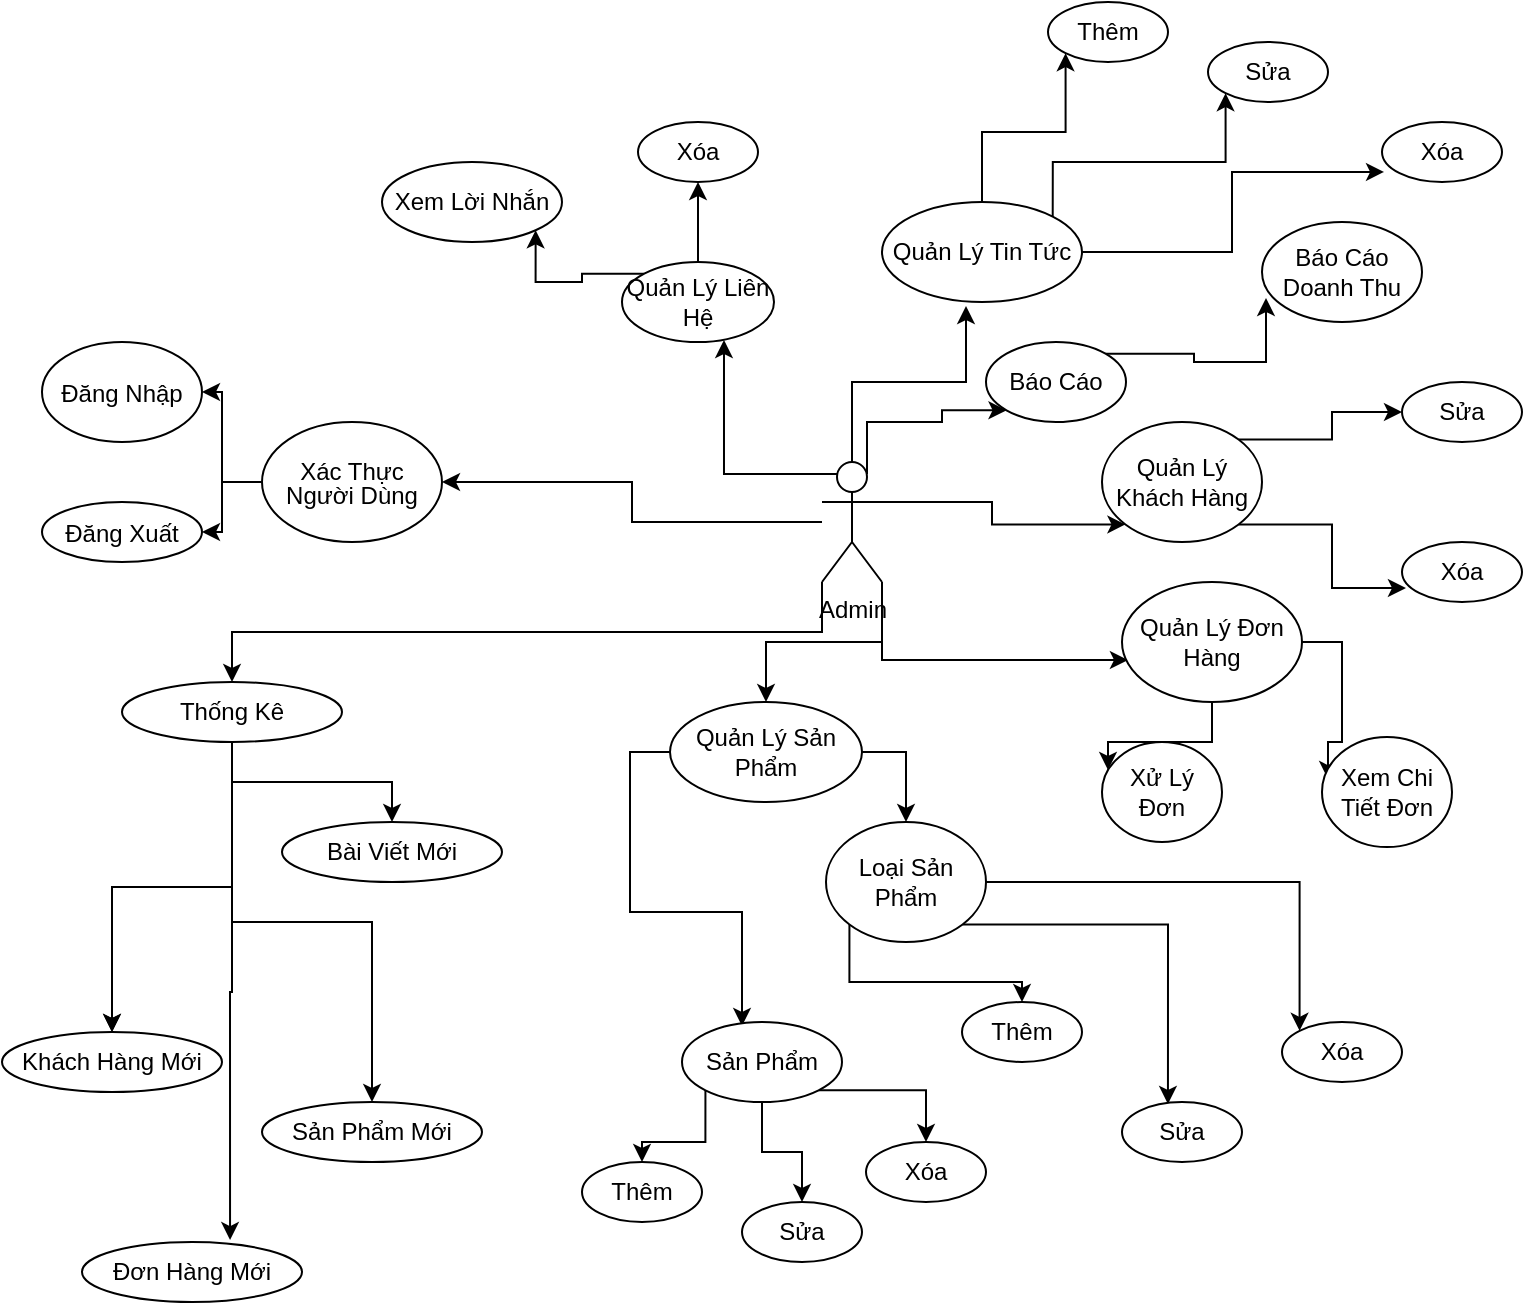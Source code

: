 <mxfile version="13.6.5" pages="2">
    <diagram id="oyU7DYYS5YgK3me0jhV5" name="Admin">
        <mxGraphModel dx="1248" dy="571" grid="1" gridSize="10" guides="1" tooltips="1" connect="1" arrows="1" fold="1" page="1" pageScale="1" pageWidth="827" pageHeight="1169" math="0" shadow="0">
            <root>
                <mxCell id="0"/>
                <mxCell id="1" parent="0"/>
                <mxCell id="6" value="" style="edgeStyle=orthogonalEdgeStyle;rounded=0;orthogonalLoop=1;jettySize=auto;html=1;verticalAlign=middle;" parent="1" source="2" target="5" edge="1">
                    <mxGeometry relative="1" as="geometry"/>
                </mxCell>
                <mxCell id="12" style="edgeStyle=orthogonalEdgeStyle;rounded=0;orthogonalLoop=1;jettySize=auto;html=1;exitX=0;exitY=1;exitDx=0;exitDy=0;exitPerimeter=0;" parent="1" source="2" target="13" edge="1">
                    <mxGeometry relative="1" as="geometry">
                        <mxPoint x="230" y="720" as="targetPoint"/>
                    </mxGeometry>
                </mxCell>
                <mxCell id="23" style="edgeStyle=orthogonalEdgeStyle;rounded=0;orthogonalLoop=1;jettySize=auto;html=1;exitX=1;exitY=1;exitDx=0;exitDy=0;exitPerimeter=0;entryX=0.5;entryY=0;entryDx=0;entryDy=0;" parent="1" source="2" target="24" edge="1">
                    <mxGeometry relative="1" as="geometry">
                        <mxPoint x="480" y="720" as="targetPoint"/>
                    </mxGeometry>
                </mxCell>
                <mxCell id="42" style="edgeStyle=orthogonalEdgeStyle;rounded=0;orthogonalLoop=1;jettySize=auto;html=1;exitX=1;exitY=1;exitDx=0;exitDy=0;exitPerimeter=0;entryX=0.033;entryY=0.65;entryDx=0;entryDy=0;entryPerimeter=0;" parent="1" source="2" target="41" edge="1">
                    <mxGeometry relative="1" as="geometry"/>
                </mxCell>
                <mxCell id="50" style="edgeStyle=orthogonalEdgeStyle;rounded=0;orthogonalLoop=1;jettySize=auto;html=1;exitX=1;exitY=0.333;exitDx=0;exitDy=0;exitPerimeter=0;entryX=0;entryY=1;entryDx=0;entryDy=0;" parent="1" source="2" target="47" edge="1">
                    <mxGeometry relative="1" as="geometry"/>
                </mxCell>
                <mxCell id="56" style="edgeStyle=orthogonalEdgeStyle;rounded=0;orthogonalLoop=1;jettySize=auto;html=1;exitX=0.75;exitY=0.1;exitDx=0;exitDy=0;exitPerimeter=0;entryX=0;entryY=1;entryDx=0;entryDy=0;" parent="1" source="2" target="54" edge="1">
                    <mxGeometry relative="1" as="geometry">
                        <Array as="points">
                            <mxPoint x="473" y="590"/>
                            <mxPoint x="510" y="590"/>
                        </Array>
                    </mxGeometry>
                </mxCell>
                <mxCell id="59" style="edgeStyle=orthogonalEdgeStyle;rounded=0;orthogonalLoop=1;jettySize=auto;html=1;exitX=0.5;exitY=0;exitDx=0;exitDy=0;exitPerimeter=0;entryX=0.42;entryY=1.04;entryDx=0;entryDy=0;entryPerimeter=0;" parent="1" source="2" target="58" edge="1">
                    <mxGeometry relative="1" as="geometry"/>
                </mxCell>
                <mxCell id="69" style="edgeStyle=orthogonalEdgeStyle;rounded=0;orthogonalLoop=1;jettySize=auto;html=1;exitX=0.25;exitY=0.1;exitDx=0;exitDy=0;exitPerimeter=0;entryX=0.671;entryY=0.975;entryDx=0;entryDy=0;entryPerimeter=0;" parent="1" source="2" target="66" edge="1">
                    <mxGeometry relative="1" as="geometry"/>
                </mxCell>
                <mxCell id="2" value="Admin" style="shape=umlActor;verticalLabelPosition=bottom;verticalAlign=top;html=1;" parent="1" vertex="1">
                    <mxGeometry x="450" y="610" width="30" height="60" as="geometry"/>
                </mxCell>
                <mxCell id="8" value="" style="edgeStyle=orthogonalEdgeStyle;rounded=0;orthogonalLoop=1;jettySize=auto;html=1;verticalAlign=middle;" parent="1" source="5" target="7" edge="1">
                    <mxGeometry relative="1" as="geometry"/>
                </mxCell>
                <mxCell id="10" value="" style="edgeStyle=orthogonalEdgeStyle;rounded=0;orthogonalLoop=1;jettySize=auto;html=1;verticalAlign=middle;" parent="1" source="5" target="9" edge="1">
                    <mxGeometry relative="1" as="geometry"/>
                </mxCell>
                <mxCell id="5" value="&lt;p style=&quot;line-height: 100%&quot;&gt;Xác Thực Người Dùng&lt;/p&gt;" style="ellipse;whiteSpace=wrap;html=1;verticalAlign=middle;align=center;" parent="1" vertex="1">
                    <mxGeometry x="170" y="590" width="90" height="60" as="geometry"/>
                </mxCell>
                <mxCell id="7" value="&lt;p style=&quot;line-height: 100%&quot;&gt;Đăng Nhập&lt;/p&gt;" style="ellipse;whiteSpace=wrap;html=1;verticalAlign=middle;align=center;" parent="1" vertex="1">
                    <mxGeometry x="60" y="550" width="80" height="50" as="geometry"/>
                </mxCell>
                <mxCell id="9" value="&lt;p style=&quot;line-height: 100%&quot;&gt;Đăng Xuất&lt;/p&gt;" style="ellipse;whiteSpace=wrap;html=1;verticalAlign=middle;align=center;" parent="1" vertex="1">
                    <mxGeometry x="60" y="630" width="80" height="30" as="geometry"/>
                </mxCell>
                <mxCell id="15" value="" style="edgeStyle=orthogonalEdgeStyle;rounded=0;orthogonalLoop=1;jettySize=auto;html=1;" parent="1" source="13" target="14" edge="1">
                    <mxGeometry relative="1" as="geometry"/>
                </mxCell>
                <mxCell id="16" value="" style="edgeStyle=orthogonalEdgeStyle;rounded=0;orthogonalLoop=1;jettySize=auto;html=1;" parent="1" source="13" target="14" edge="1">
                    <mxGeometry relative="1" as="geometry"/>
                </mxCell>
                <mxCell id="17" style="edgeStyle=orthogonalEdgeStyle;rounded=0;orthogonalLoop=1;jettySize=auto;html=1;exitX=0.5;exitY=1;exitDx=0;exitDy=0;entryX=0.673;entryY=-0.033;entryDx=0;entryDy=0;entryPerimeter=0;" parent="1" source="13" target="18" edge="1">
                    <mxGeometry relative="1" as="geometry">
                        <mxPoint x="200" y="790" as="targetPoint"/>
                    </mxGeometry>
                </mxCell>
                <mxCell id="21" style="edgeStyle=orthogonalEdgeStyle;rounded=0;orthogonalLoop=1;jettySize=auto;html=1;exitX=0.5;exitY=1;exitDx=0;exitDy=0;" parent="1" source="13" target="19" edge="1">
                    <mxGeometry relative="1" as="geometry"/>
                </mxCell>
                <mxCell id="22" style="edgeStyle=orthogonalEdgeStyle;rounded=0;orthogonalLoop=1;jettySize=auto;html=1;exitX=0.5;exitY=1;exitDx=0;exitDy=0;" parent="1" source="13" target="20" edge="1">
                    <mxGeometry relative="1" as="geometry"/>
                </mxCell>
                <mxCell id="13" value="Thống Kê" style="ellipse;whiteSpace=wrap;html=1;" parent="1" vertex="1">
                    <mxGeometry x="100" y="720" width="110" height="30" as="geometry"/>
                </mxCell>
                <mxCell id="14" value="Khách Hàng Mới" style="ellipse;whiteSpace=wrap;html=1;" parent="1" vertex="1">
                    <mxGeometry x="40" y="895" width="110" height="30" as="geometry"/>
                </mxCell>
                <mxCell id="18" value="Đơn Hàng Mới" style="ellipse;whiteSpace=wrap;html=1;" parent="1" vertex="1">
                    <mxGeometry x="80" y="1000" width="110" height="30" as="geometry"/>
                </mxCell>
                <mxCell id="19" value="Sản Phẩm Mới" style="ellipse;whiteSpace=wrap;html=1;" parent="1" vertex="1">
                    <mxGeometry x="170" y="930" width="110" height="30" as="geometry"/>
                </mxCell>
                <mxCell id="20" value="Bài Viết Mới" style="ellipse;whiteSpace=wrap;html=1;" parent="1" vertex="1">
                    <mxGeometry x="180" y="790" width="110" height="30" as="geometry"/>
                </mxCell>
                <mxCell id="27" style="edgeStyle=orthogonalEdgeStyle;rounded=0;orthogonalLoop=1;jettySize=auto;html=1;exitX=0;exitY=0.5;exitDx=0;exitDy=0;entryX=0.375;entryY=0.05;entryDx=0;entryDy=0;entryPerimeter=0;" parent="1" source="24" target="25" edge="1">
                    <mxGeometry relative="1" as="geometry"/>
                </mxCell>
                <mxCell id="28" style="edgeStyle=orthogonalEdgeStyle;rounded=0;orthogonalLoop=1;jettySize=auto;html=1;exitX=1;exitY=0.5;exitDx=0;exitDy=0;" parent="1" source="24" target="26" edge="1">
                    <mxGeometry relative="1" as="geometry"/>
                </mxCell>
                <mxCell id="24" value="Quản Lý Sản Phẩm" style="ellipse;whiteSpace=wrap;html=1;" parent="1" vertex="1">
                    <mxGeometry x="374" y="730" width="96" height="50" as="geometry"/>
                </mxCell>
                <mxCell id="32" style="edgeStyle=orthogonalEdgeStyle;rounded=0;orthogonalLoop=1;jettySize=auto;html=1;exitX=0;exitY=1;exitDx=0;exitDy=0;entryX=0.5;entryY=0;entryDx=0;entryDy=0;" parent="1" source="25" target="29" edge="1">
                    <mxGeometry relative="1" as="geometry"/>
                </mxCell>
                <mxCell id="33" style="edgeStyle=orthogonalEdgeStyle;rounded=0;orthogonalLoop=1;jettySize=auto;html=1;exitX=0.5;exitY=1;exitDx=0;exitDy=0;" parent="1" source="25" target="30" edge="1">
                    <mxGeometry relative="1" as="geometry"/>
                </mxCell>
                <mxCell id="34" style="edgeStyle=orthogonalEdgeStyle;rounded=0;orthogonalLoop=1;jettySize=auto;html=1;exitX=1;exitY=1;exitDx=0;exitDy=0;entryX=0.5;entryY=0;entryDx=0;entryDy=0;" parent="1" source="25" target="31" edge="1">
                    <mxGeometry relative="1" as="geometry"/>
                </mxCell>
                <mxCell id="25" value="Sản Phẩm" style="ellipse;whiteSpace=wrap;html=1;" parent="1" vertex="1">
                    <mxGeometry x="380" y="890" width="80" height="40" as="geometry"/>
                </mxCell>
                <mxCell id="38" style="edgeStyle=orthogonalEdgeStyle;rounded=0;orthogonalLoop=1;jettySize=auto;html=1;exitX=0;exitY=1;exitDx=0;exitDy=0;entryX=0.5;entryY=0;entryDx=0;entryDy=0;" parent="1" source="26" target="35" edge="1">
                    <mxGeometry relative="1" as="geometry"/>
                </mxCell>
                <mxCell id="39" style="edgeStyle=orthogonalEdgeStyle;rounded=0;orthogonalLoop=1;jettySize=auto;html=1;exitX=1;exitY=1;exitDx=0;exitDy=0;entryX=0.383;entryY=0.033;entryDx=0;entryDy=0;entryPerimeter=0;" parent="1" source="26" target="36" edge="1">
                    <mxGeometry relative="1" as="geometry"/>
                </mxCell>
                <mxCell id="40" style="edgeStyle=orthogonalEdgeStyle;rounded=0;orthogonalLoop=1;jettySize=auto;html=1;exitX=1;exitY=0.5;exitDx=0;exitDy=0;entryX=0;entryY=0;entryDx=0;entryDy=0;" parent="1" source="26" target="37" edge="1">
                    <mxGeometry relative="1" as="geometry"/>
                </mxCell>
                <mxCell id="26" value="Loại Sản Phẩm" style="ellipse;whiteSpace=wrap;html=1;" parent="1" vertex="1">
                    <mxGeometry x="452" y="790" width="80" height="60" as="geometry"/>
                </mxCell>
                <mxCell id="29" value="Thêm" style="ellipse;whiteSpace=wrap;html=1;" parent="1" vertex="1">
                    <mxGeometry x="330" y="960" width="60" height="30" as="geometry"/>
                </mxCell>
                <mxCell id="30" value="Sửa" style="ellipse;whiteSpace=wrap;html=1;" parent="1" vertex="1">
                    <mxGeometry x="410" y="980" width="60" height="30" as="geometry"/>
                </mxCell>
                <mxCell id="31" value="Xóa" style="ellipse;whiteSpace=wrap;html=1;" parent="1" vertex="1">
                    <mxGeometry x="472" y="950" width="60" height="30" as="geometry"/>
                </mxCell>
                <mxCell id="35" value="Thêm" style="ellipse;whiteSpace=wrap;html=1;" parent="1" vertex="1">
                    <mxGeometry x="520" y="880" width="60" height="30" as="geometry"/>
                </mxCell>
                <mxCell id="36" value="Sửa" style="ellipse;whiteSpace=wrap;html=1;" parent="1" vertex="1">
                    <mxGeometry x="600" y="930" width="60" height="30" as="geometry"/>
                </mxCell>
                <mxCell id="37" value="Xóa" style="ellipse;whiteSpace=wrap;html=1;" parent="1" vertex="1">
                    <mxGeometry x="680" y="890" width="60" height="30" as="geometry"/>
                </mxCell>
                <mxCell id="45" style="edgeStyle=orthogonalEdgeStyle;rounded=0;orthogonalLoop=1;jettySize=auto;html=1;exitX=0.5;exitY=1;exitDx=0;exitDy=0;entryX=0.05;entryY=0.28;entryDx=0;entryDy=0;entryPerimeter=0;" parent="1" source="41" target="43" edge="1">
                    <mxGeometry relative="1" as="geometry"/>
                </mxCell>
                <mxCell id="46" style="edgeStyle=orthogonalEdgeStyle;rounded=0;orthogonalLoop=1;jettySize=auto;html=1;exitX=1;exitY=0.5;exitDx=0;exitDy=0;entryX=0.046;entryY=0.382;entryDx=0;entryDy=0;entryPerimeter=0;" parent="1" source="41" target="44" edge="1">
                    <mxGeometry relative="1" as="geometry"/>
                </mxCell>
                <mxCell id="41" value="Quản Lý Đơn Hàng" style="ellipse;whiteSpace=wrap;html=1;" parent="1" vertex="1">
                    <mxGeometry x="600" y="670" width="90" height="60" as="geometry"/>
                </mxCell>
                <mxCell id="43" value="Xử Lý Đơn" style="ellipse;whiteSpace=wrap;html=1;" parent="1" vertex="1">
                    <mxGeometry x="590" y="750" width="60" height="50" as="geometry"/>
                </mxCell>
                <mxCell id="44" value="Xem Chi Tiết Đơn" style="ellipse;whiteSpace=wrap;html=1;" parent="1" vertex="1">
                    <mxGeometry x="700" y="747.5" width="65" height="55" as="geometry"/>
                </mxCell>
                <mxCell id="51" style="edgeStyle=orthogonalEdgeStyle;rounded=0;orthogonalLoop=1;jettySize=auto;html=1;exitX=1;exitY=0;exitDx=0;exitDy=0;entryX=0;entryY=0.5;entryDx=0;entryDy=0;" parent="1" source="47" target="49" edge="1">
                    <mxGeometry relative="1" as="geometry"/>
                </mxCell>
                <mxCell id="53" style="edgeStyle=orthogonalEdgeStyle;rounded=0;orthogonalLoop=1;jettySize=auto;html=1;exitX=1;exitY=1;exitDx=0;exitDy=0;entryX=0.033;entryY=0.767;entryDx=0;entryDy=0;entryPerimeter=0;" parent="1" source="47" target="48" edge="1">
                    <mxGeometry relative="1" as="geometry"/>
                </mxCell>
                <mxCell id="47" value="Quản Lý Khách Hàng" style="ellipse;whiteSpace=wrap;html=1;" parent="1" vertex="1">
                    <mxGeometry x="590" y="590" width="80" height="60" as="geometry"/>
                </mxCell>
                <mxCell id="48" value="Xóa" style="ellipse;whiteSpace=wrap;html=1;" parent="1" vertex="1">
                    <mxGeometry x="740" y="650" width="60" height="30" as="geometry"/>
                </mxCell>
                <mxCell id="49" value="Sửa" style="ellipse;whiteSpace=wrap;html=1;" parent="1" vertex="1">
                    <mxGeometry x="740" y="570" width="60" height="30" as="geometry"/>
                </mxCell>
                <mxCell id="57" style="edgeStyle=orthogonalEdgeStyle;rounded=0;orthogonalLoop=1;jettySize=auto;html=1;exitX=1;exitY=0;exitDx=0;exitDy=0;entryX=0.025;entryY=0.76;entryDx=0;entryDy=0;entryPerimeter=0;" parent="1" source="54" target="55" edge="1">
                    <mxGeometry relative="1" as="geometry"/>
                </mxCell>
                <mxCell id="54" value="Báo Cáo" style="ellipse;whiteSpace=wrap;html=1;" parent="1" vertex="1">
                    <mxGeometry x="532" y="550" width="70" height="40" as="geometry"/>
                </mxCell>
                <mxCell id="55" value="Báo Cáo Doanh Thu" style="ellipse;whiteSpace=wrap;html=1;" parent="1" vertex="1">
                    <mxGeometry x="670" y="490" width="80" height="50" as="geometry"/>
                </mxCell>
                <mxCell id="63" style="edgeStyle=orthogonalEdgeStyle;rounded=0;orthogonalLoop=1;jettySize=auto;html=1;exitX=0.5;exitY=0;exitDx=0;exitDy=0;entryX=0;entryY=1;entryDx=0;entryDy=0;" parent="1" source="58" target="60" edge="1">
                    <mxGeometry relative="1" as="geometry"/>
                </mxCell>
                <mxCell id="64" style="edgeStyle=orthogonalEdgeStyle;rounded=0;orthogonalLoop=1;jettySize=auto;html=1;exitX=1;exitY=0;exitDx=0;exitDy=0;entryX=0;entryY=1;entryDx=0;entryDy=0;" parent="1" source="58" target="61" edge="1">
                    <mxGeometry relative="1" as="geometry">
                        <Array as="points">
                            <mxPoint x="565" y="460"/>
                            <mxPoint x="652" y="460"/>
                        </Array>
                    </mxGeometry>
                </mxCell>
                <mxCell id="65" style="edgeStyle=orthogonalEdgeStyle;rounded=0;orthogonalLoop=1;jettySize=auto;html=1;exitX=1;exitY=0.5;exitDx=0;exitDy=0;entryX=0.017;entryY=0.833;entryDx=0;entryDy=0;entryPerimeter=0;" parent="1" source="58" target="62" edge="1">
                    <mxGeometry relative="1" as="geometry"/>
                </mxCell>
                <mxCell id="58" value="Quản Lý Tin Tức" style="ellipse;whiteSpace=wrap;html=1;" parent="1" vertex="1">
                    <mxGeometry x="480" y="480" width="100" height="50" as="geometry"/>
                </mxCell>
                <mxCell id="60" value="Thêm" style="ellipse;whiteSpace=wrap;html=1;" parent="1" vertex="1">
                    <mxGeometry x="563" y="380" width="60" height="30" as="geometry"/>
                </mxCell>
                <mxCell id="61" value="Sửa" style="ellipse;whiteSpace=wrap;html=1;" parent="1" vertex="1">
                    <mxGeometry x="643" y="400" width="60" height="30" as="geometry"/>
                </mxCell>
                <mxCell id="62" value="Xóa" style="ellipse;whiteSpace=wrap;html=1;" parent="1" vertex="1">
                    <mxGeometry x="730" y="440" width="60" height="30" as="geometry"/>
                </mxCell>
                <mxCell id="70" style="edgeStyle=orthogonalEdgeStyle;rounded=0;orthogonalLoop=1;jettySize=auto;html=1;exitX=0;exitY=0;exitDx=0;exitDy=0;entryX=1;entryY=1;entryDx=0;entryDy=0;" parent="1" source="66" target="67" edge="1">
                    <mxGeometry relative="1" as="geometry"/>
                </mxCell>
                <mxCell id="71" style="edgeStyle=orthogonalEdgeStyle;rounded=0;orthogonalLoop=1;jettySize=auto;html=1;exitX=0.5;exitY=0;exitDx=0;exitDy=0;entryX=0.5;entryY=1;entryDx=0;entryDy=0;" parent="1" source="66" target="68" edge="1">
                    <mxGeometry relative="1" as="geometry"/>
                </mxCell>
                <mxCell id="66" value="Quản Lý Liên Hệ" style="ellipse;whiteSpace=wrap;html=1;" parent="1" vertex="1">
                    <mxGeometry x="350" y="510" width="76" height="40" as="geometry"/>
                </mxCell>
                <mxCell id="67" value="Xem Lời Nhắn" style="ellipse;whiteSpace=wrap;html=1;" parent="1" vertex="1">
                    <mxGeometry x="230" y="460" width="90" height="40" as="geometry"/>
                </mxCell>
                <mxCell id="68" value="Xóa" style="ellipse;whiteSpace=wrap;html=1;" parent="1" vertex="1">
                    <mxGeometry x="358" y="440" width="60" height="30" as="geometry"/>
                </mxCell>
            </root>
        </mxGraphModel>
    </diagram>
    <diagram id="9pokoe70747h6Pu6jWtH" name="Customer">
        <mxGraphModel dx="1248" dy="571" grid="1" gridSize="10" guides="1" tooltips="1" connect="1" arrows="1" fold="1" page="1" pageScale="1" pageWidth="827" pageHeight="1169" math="0" shadow="0">
            <root>
                <mxCell id="1G5voQuGkvZB4VuU4Dce-0"/>
                <mxCell id="1G5voQuGkvZB4VuU4Dce-1" parent="1G5voQuGkvZB4VuU4Dce-0"/>
                <mxCell id="IY_ZBADd3qkImIFsQSao-3" style="edgeStyle=orthogonalEdgeStyle;rounded=0;orthogonalLoop=1;jettySize=auto;html=1;exitX=0.25;exitY=0.1;exitDx=0;exitDy=0;exitPerimeter=0;entryX=1;entryY=0.667;entryDx=0;entryDy=0;entryPerimeter=0;" parent="1G5voQuGkvZB4VuU4Dce-1" source="1G5voQuGkvZB4VuU4Dce-2" target="IY_ZBADd3qkImIFsQSao-0" edge="1">
                    <mxGeometry relative="1" as="geometry"/>
                </mxCell>
                <mxCell id="341uI1UgkHbr8wSPrDYZ-2" style="edgeStyle=orthogonalEdgeStyle;rounded=0;orthogonalLoop=1;jettySize=auto;html=1;exitX=0;exitY=1;exitDx=0;exitDy=0;exitPerimeter=0;entryX=1;entryY=0.5;entryDx=0;entryDy=0;" parent="1G5voQuGkvZB4VuU4Dce-1" source="1G5voQuGkvZB4VuU4Dce-2" target="341uI1UgkHbr8wSPrDYZ-0" edge="1">
                    <mxGeometry relative="1" as="geometry"/>
                </mxCell>
                <mxCell id="341uI1UgkHbr8wSPrDYZ-16" style="edgeStyle=orthogonalEdgeStyle;rounded=0;orthogonalLoop=1;jettySize=auto;html=1;exitX=1;exitY=1;exitDx=0;exitDy=0;exitPerimeter=0;entryX=0.5;entryY=0;entryDx=0;entryDy=0;" parent="1G5voQuGkvZB4VuU4Dce-1" source="1G5voQuGkvZB4VuU4Dce-2" target="341uI1UgkHbr8wSPrDYZ-15" edge="1">
                    <mxGeometry relative="1" as="geometry"/>
                </mxCell>
                <mxCell id="341uI1UgkHbr8wSPrDYZ-27" style="edgeStyle=orthogonalEdgeStyle;rounded=0;orthogonalLoop=1;jettySize=auto;html=1;exitX=1;exitY=1;exitDx=0;exitDy=0;exitPerimeter=0;entryX=-0.02;entryY=0.66;entryDx=0;entryDy=0;entryPerimeter=0;" parent="1G5voQuGkvZB4VuU4Dce-1" source="1G5voQuGkvZB4VuU4Dce-2" target="341uI1UgkHbr8wSPrDYZ-25" edge="1">
                    <mxGeometry relative="1" as="geometry"/>
                </mxCell>
                <mxCell id="341uI1UgkHbr8wSPrDYZ-48" style="edgeStyle=orthogonalEdgeStyle;rounded=0;orthogonalLoop=1;jettySize=auto;html=1;exitX=1;exitY=0.333;exitDx=0;exitDy=0;exitPerimeter=0;entryX=0.5;entryY=1;entryDx=0;entryDy=0;" parent="1G5voQuGkvZB4VuU4Dce-1" source="1G5voQuGkvZB4VuU4Dce-2" target="341uI1UgkHbr8wSPrDYZ-47" edge="1">
                    <mxGeometry relative="1" as="geometry"/>
                </mxCell>
                <mxCell id="341uI1UgkHbr8wSPrDYZ-52" style="edgeStyle=orthogonalEdgeStyle;rounded=0;orthogonalLoop=1;jettySize=auto;html=1;exitX=0.5;exitY=0;exitDx=0;exitDy=0;exitPerimeter=0;entryX=0.5;entryY=1;entryDx=0;entryDy=0;" parent="1G5voQuGkvZB4VuU4Dce-1" source="1G5voQuGkvZB4VuU4Dce-2" target="341uI1UgkHbr8wSPrDYZ-51" edge="1">
                    <mxGeometry relative="1" as="geometry"/>
                </mxCell>
                <mxCell id="1G5voQuGkvZB4VuU4Dce-2" value="Customer" style="shape=umlActor;verticalLabelPosition=bottom;verticalAlign=top;html=1;sketch=0;" parent="1G5voQuGkvZB4VuU4Dce-1" vertex="1">
                    <mxGeometry x="370" y="555" width="30" height="60" as="geometry"/>
                </mxCell>
                <mxCell id="IY_ZBADd3qkImIFsQSao-4" style="edgeStyle=orthogonalEdgeStyle;rounded=0;orthogonalLoop=1;jettySize=auto;html=1;exitX=0;exitY=1;exitDx=0;exitDy=0;entryX=1;entryY=0.5;entryDx=0;entryDy=0;" parent="1G5voQuGkvZB4VuU4Dce-1" source="IY_ZBADd3qkImIFsQSao-0" target="IY_ZBADd3qkImIFsQSao-2" edge="1">
                    <mxGeometry relative="1" as="geometry">
                        <Array as="points">
                            <mxPoint x="165" y="576"/>
                            <mxPoint x="165" y="555"/>
                            <mxPoint x="100" y="555"/>
                        </Array>
                    </mxGeometry>
                </mxCell>
                <mxCell id="IY_ZBADd3qkImIFsQSao-5" style="edgeStyle=orthogonalEdgeStyle;rounded=0;orthogonalLoop=1;jettySize=auto;html=1;exitX=0;exitY=0;exitDx=0;exitDy=0;entryX=1;entryY=0.68;entryDx=0;entryDy=0;entryPerimeter=0;" parent="1G5voQuGkvZB4VuU4Dce-1" source="IY_ZBADd3qkImIFsQSao-0" target="IY_ZBADd3qkImIFsQSao-1" edge="1">
                    <mxGeometry relative="1" as="geometry"/>
                </mxCell>
                <mxCell id="IY_ZBADd3qkImIFsQSao-7" style="edgeStyle=orthogonalEdgeStyle;rounded=0;orthogonalLoop=1;jettySize=auto;html=1;exitX=0.5;exitY=0;exitDx=0;exitDy=0;entryX=1;entryY=1;entryDx=0;entryDy=0;" parent="1G5voQuGkvZB4VuU4Dce-1" source="IY_ZBADd3qkImIFsQSao-0" target="IY_ZBADd3qkImIFsQSao-6" edge="1">
                    <mxGeometry relative="1" as="geometry">
                        <Array as="points">
                            <mxPoint x="275" y="488"/>
                            <mxPoint x="180" y="488"/>
                            <mxPoint x="180" y="446"/>
                        </Array>
                    </mxGeometry>
                </mxCell>
                <mxCell id="uOP9_a5jq8u6PZyzWdQ_-1" style="edgeStyle=orthogonalEdgeStyle;rounded=0;orthogonalLoop=1;jettySize=auto;html=1;exitX=1;exitY=0;exitDx=0;exitDy=0;" parent="1G5voQuGkvZB4VuU4Dce-1" source="IY_ZBADd3qkImIFsQSao-0" target="uOP9_a5jq8u6PZyzWdQ_-0" edge="1">
                    <mxGeometry relative="1" as="geometry"/>
                </mxCell>
                <mxCell id="IY_ZBADd3qkImIFsQSao-0" value="&lt;p style=&quot;line-height: 100%&quot;&gt;Xác Thực Người Dùng&lt;/p&gt;" style="ellipse;whiteSpace=wrap;html=1;verticalAlign=middle;align=center;" parent="1G5voQuGkvZB4VuU4Dce-1" vertex="1">
                    <mxGeometry x="230" y="525" width="90" height="60" as="geometry"/>
                </mxCell>
                <mxCell id="IY_ZBADd3qkImIFsQSao-1" value="&lt;p style=&quot;line-height: 100%&quot;&gt;Đăng Nhập&lt;/p&gt;" style="ellipse;whiteSpace=wrap;html=1;verticalAlign=middle;align=center;" parent="1G5voQuGkvZB4VuU4Dce-1" vertex="1">
                    <mxGeometry x="10" y="470" width="80" height="30" as="geometry"/>
                </mxCell>
                <mxCell id="IY_ZBADd3qkImIFsQSao-2" value="&lt;p style=&quot;line-height: 100%&quot;&gt;Đăng Xuất&lt;/p&gt;" style="ellipse;whiteSpace=wrap;html=1;verticalAlign=middle;align=center;" parent="1G5voQuGkvZB4VuU4Dce-1" vertex="1">
                    <mxGeometry x="20" y="525" width="80" height="30" as="geometry"/>
                </mxCell>
                <mxCell id="IY_ZBADd3qkImIFsQSao-6" value="&lt;p style=&quot;line-height: 100%&quot;&gt;Đăng Ký&lt;/p&gt;" style="ellipse;whiteSpace=wrap;html=1;verticalAlign=middle;align=center;" parent="1G5voQuGkvZB4VuU4Dce-1" vertex="1">
                    <mxGeometry x="80" y="420" width="80" height="30" as="geometry"/>
                </mxCell>
                <mxCell id="341uI1UgkHbr8wSPrDYZ-3" style="edgeStyle=orthogonalEdgeStyle;rounded=0;orthogonalLoop=1;jettySize=auto;html=1;exitX=0;exitY=0.5;exitDx=0;exitDy=0;" parent="1G5voQuGkvZB4VuU4Dce-1" source="341uI1UgkHbr8wSPrDYZ-0" target="341uI1UgkHbr8wSPrDYZ-1" edge="1">
                    <mxGeometry relative="1" as="geometry"/>
                </mxCell>
                <mxCell id="341uI1UgkHbr8wSPrDYZ-0" value="Sản Phẩm" style="ellipse;whiteSpace=wrap;html=1;" parent="1G5voQuGkvZB4VuU4Dce-1" vertex="1">
                    <mxGeometry x="225" y="610" width="90" height="40" as="geometry"/>
                </mxCell>
                <mxCell id="341uI1UgkHbr8wSPrDYZ-8" style="edgeStyle=orthogonalEdgeStyle;rounded=0;orthogonalLoop=1;jettySize=auto;html=1;exitX=0;exitY=0.5;exitDx=0;exitDy=0;entryX=1;entryY=0.5;entryDx=0;entryDy=0;" parent="1G5voQuGkvZB4VuU4Dce-1" source="341uI1UgkHbr8wSPrDYZ-1" target="341uI1UgkHbr8wSPrDYZ-4" edge="1">
                    <mxGeometry relative="1" as="geometry">
                        <mxPoint x="110" y="640" as="targetPoint"/>
                    </mxGeometry>
                </mxCell>
                <mxCell id="341uI1UgkHbr8wSPrDYZ-9" style="edgeStyle=orthogonalEdgeStyle;rounded=0;orthogonalLoop=1;jettySize=auto;html=1;exitX=0;exitY=1;exitDx=0;exitDy=0;entryX=1;entryY=0;entryDx=0;entryDy=0;" parent="1G5voQuGkvZB4VuU4Dce-1" source="341uI1UgkHbr8wSPrDYZ-1" target="341uI1UgkHbr8wSPrDYZ-5" edge="1">
                    <mxGeometry relative="1" as="geometry"/>
                </mxCell>
                <mxCell id="341uI1UgkHbr8wSPrDYZ-10" style="edgeStyle=orthogonalEdgeStyle;rounded=0;orthogonalLoop=1;jettySize=auto;html=1;exitX=0.5;exitY=1;exitDx=0;exitDy=0;entryX=0.5;entryY=0;entryDx=0;entryDy=0;" parent="1G5voQuGkvZB4VuU4Dce-1" source="341uI1UgkHbr8wSPrDYZ-1" target="341uI1UgkHbr8wSPrDYZ-6" edge="1">
                    <mxGeometry relative="1" as="geometry"/>
                </mxCell>
                <mxCell id="341uI1UgkHbr8wSPrDYZ-11" style="edgeStyle=orthogonalEdgeStyle;rounded=0;orthogonalLoop=1;jettySize=auto;html=1;exitX=1;exitY=1;exitDx=0;exitDy=0;entryX=0.225;entryY=0.118;entryDx=0;entryDy=0;entryPerimeter=0;" parent="1G5voQuGkvZB4VuU4Dce-1" source="341uI1UgkHbr8wSPrDYZ-1" target="341uI1UgkHbr8wSPrDYZ-7" edge="1">
                    <mxGeometry relative="1" as="geometry"/>
                </mxCell>
                <mxCell id="341uI1UgkHbr8wSPrDYZ-13" style="edgeStyle=orthogonalEdgeStyle;rounded=0;orthogonalLoop=1;jettySize=auto;html=1;exitX=0;exitY=0;exitDx=0;exitDy=0;entryX=1;entryY=0.5;entryDx=0;entryDy=0;" parent="1G5voQuGkvZB4VuU4Dce-1" source="341uI1UgkHbr8wSPrDYZ-1" target="341uI1UgkHbr8wSPrDYZ-12" edge="1">
                    <mxGeometry relative="1" as="geometry"/>
                </mxCell>
                <mxCell id="341uI1UgkHbr8wSPrDYZ-1" value="Xem thông tin sản phẩm" style="ellipse;whiteSpace=wrap;html=1;" parent="1G5voQuGkvZB4VuU4Dce-1" vertex="1">
                    <mxGeometry x="125" y="680" width="110" height="50" as="geometry"/>
                </mxCell>
                <mxCell id="341uI1UgkHbr8wSPrDYZ-4" value="Ảnh Sản Phẩm" style="ellipse;whiteSpace=wrap;html=1;" parent="1G5voQuGkvZB4VuU4Dce-1" vertex="1">
                    <mxGeometry x="5" y="650" width="90" height="50" as="geometry"/>
                </mxCell>
                <mxCell id="341uI1UgkHbr8wSPrDYZ-5" value="Tên Sản Phẩm" style="ellipse;whiteSpace=wrap;html=1;" parent="1G5voQuGkvZB4VuU4Dce-1" vertex="1">
                    <mxGeometry x="50" y="780" width="60" height="60" as="geometry"/>
                </mxCell>
                <mxCell id="341uI1UgkHbr8wSPrDYZ-6" value="Giá Sản Phẩm" style="ellipse;whiteSpace=wrap;html=1;" parent="1G5voQuGkvZB4VuU4Dce-1" vertex="1">
                    <mxGeometry x="130" y="800" width="70" height="50" as="geometry"/>
                </mxCell>
                <mxCell id="341uI1UgkHbr8wSPrDYZ-7" value="Đánh Giá Sản Phẩm" style="ellipse;whiteSpace=wrap;html=1;" parent="1G5voQuGkvZB4VuU4Dce-1" vertex="1">
                    <mxGeometry x="225" y="790" width="80" height="55" as="geometry"/>
                </mxCell>
                <mxCell id="341uI1UgkHbr8wSPrDYZ-12" value="Loại Sản Phẩm" style="ellipse;whiteSpace=wrap;html=1;" parent="1G5voQuGkvZB4VuU4Dce-1" vertex="1">
                    <mxGeometry x="30" y="585" width="110" height="40" as="geometry"/>
                </mxCell>
                <mxCell id="341uI1UgkHbr8wSPrDYZ-21" style="edgeStyle=orthogonalEdgeStyle;rounded=0;orthogonalLoop=1;jettySize=auto;html=1;exitX=0;exitY=1;exitDx=0;exitDy=0;entryX=0.975;entryY=0.257;entryDx=0;entryDy=0;entryPerimeter=0;" parent="1G5voQuGkvZB4VuU4Dce-1" source="341uI1UgkHbr8wSPrDYZ-15" target="341uI1UgkHbr8wSPrDYZ-17" edge="1">
                    <mxGeometry relative="1" as="geometry"/>
                </mxCell>
                <mxCell id="341uI1UgkHbr8wSPrDYZ-22" style="edgeStyle=orthogonalEdgeStyle;rounded=0;orthogonalLoop=1;jettySize=auto;html=1;exitX=0.5;exitY=1;exitDx=0;exitDy=0;entryX=0.5;entryY=0;entryDx=0;entryDy=0;" parent="1G5voQuGkvZB4VuU4Dce-1" source="341uI1UgkHbr8wSPrDYZ-15" target="341uI1UgkHbr8wSPrDYZ-18" edge="1">
                    <mxGeometry relative="1" as="geometry"/>
                </mxCell>
                <mxCell id="341uI1UgkHbr8wSPrDYZ-23" style="edgeStyle=orthogonalEdgeStyle;rounded=0;orthogonalLoop=1;jettySize=auto;html=1;exitX=1;exitY=1;exitDx=0;exitDy=0;entryX=0.25;entryY=0.093;entryDx=0;entryDy=0;entryPerimeter=0;" parent="1G5voQuGkvZB4VuU4Dce-1" source="341uI1UgkHbr8wSPrDYZ-15" target="341uI1UgkHbr8wSPrDYZ-19" edge="1">
                    <mxGeometry relative="1" as="geometry"/>
                </mxCell>
                <mxCell id="341uI1UgkHbr8wSPrDYZ-24" style="edgeStyle=orthogonalEdgeStyle;rounded=0;orthogonalLoop=1;jettySize=auto;html=1;exitX=1;exitY=0.5;exitDx=0;exitDy=0;entryX=-0.017;entryY=0.327;entryDx=0;entryDy=0;entryPerimeter=0;" parent="1G5voQuGkvZB4VuU4Dce-1" source="341uI1UgkHbr8wSPrDYZ-15" target="341uI1UgkHbr8wSPrDYZ-20" edge="1">
                    <mxGeometry relative="1" as="geometry"/>
                </mxCell>
                <mxCell id="341uI1UgkHbr8wSPrDYZ-15" value="Giỏ Hàng" style="ellipse;whiteSpace=wrap;html=1;" parent="1G5voQuGkvZB4VuU4Dce-1" vertex="1">
                    <mxGeometry x="360" y="660" width="60" height="40" as="geometry"/>
                </mxCell>
                <mxCell id="341uI1UgkHbr8wSPrDYZ-17" value="Thêm Sản Phẩm Vào Giỏ Hàng" style="ellipse;whiteSpace=wrap;html=1;" parent="1G5voQuGkvZB4VuU4Dce-1" vertex="1">
                    <mxGeometry x="280" y="690" width="80" height="70" as="geometry"/>
                </mxCell>
                <mxCell id="341uI1UgkHbr8wSPrDYZ-18" value="Sửa Giỏ Hàng" style="ellipse;whiteSpace=wrap;html=1;" parent="1G5voQuGkvZB4VuU4Dce-1" vertex="1">
                    <mxGeometry x="340" y="750" width="60" height="60" as="geometry"/>
                </mxCell>
                <mxCell id="341uI1UgkHbr8wSPrDYZ-19" value="Xóa Sản Phẩm Trong Giỏ Hàng" style="ellipse;whiteSpace=wrap;html=1;" parent="1G5voQuGkvZB4VuU4Dce-1" vertex="1">
                    <mxGeometry x="414" y="745" width="76" height="75" as="geometry"/>
                </mxCell>
                <mxCell id="341uI1UgkHbr8wSPrDYZ-20" value="Thanh Toán" style="ellipse;whiteSpace=wrap;html=1;" parent="1G5voQuGkvZB4VuU4Dce-1" vertex="1">
                    <mxGeometry x="470" y="690" width="60" height="55" as="geometry"/>
                </mxCell>
                <mxCell id="341uI1UgkHbr8wSPrDYZ-28" style="edgeStyle=orthogonalEdgeStyle;rounded=0;orthogonalLoop=1;jettySize=auto;html=1;exitX=1;exitY=1;exitDx=0;exitDy=0;entryX=0;entryY=0.633;entryDx=0;entryDy=0;entryPerimeter=0;" parent="1G5voQuGkvZB4VuU4Dce-1" source="341uI1UgkHbr8wSPrDYZ-25" target="341uI1UgkHbr8wSPrDYZ-26" edge="1">
                    <mxGeometry relative="1" as="geometry"/>
                </mxCell>
                <mxCell id="341uI1UgkHbr8wSPrDYZ-30" style="edgeStyle=orthogonalEdgeStyle;rounded=0;orthogonalLoop=1;jettySize=auto;html=1;exitX=1;exitY=0;exitDx=0;exitDy=0;entryX=0;entryY=0.738;entryDx=0;entryDy=0;entryPerimeter=0;" parent="1G5voQuGkvZB4VuU4Dce-1" source="341uI1UgkHbr8wSPrDYZ-25" target="341uI1UgkHbr8wSPrDYZ-29" edge="1">
                    <mxGeometry relative="1" as="geometry"/>
                </mxCell>
                <mxCell id="341uI1UgkHbr8wSPrDYZ-25" value="Tin Tức" style="ellipse;whiteSpace=wrap;html=1;" parent="1G5voQuGkvZB4VuU4Dce-1" vertex="1">
                    <mxGeometry x="460" y="610" width="50" height="50" as="geometry"/>
                </mxCell>
                <mxCell id="341uI1UgkHbr8wSPrDYZ-35" style="edgeStyle=orthogonalEdgeStyle;rounded=0;orthogonalLoop=1;jettySize=auto;html=1;exitX=0.5;exitY=1;exitDx=0;exitDy=0;entryX=0.5;entryY=0;entryDx=0;entryDy=0;" parent="1G5voQuGkvZB4VuU4Dce-1" source="341uI1UgkHbr8wSPrDYZ-26" target="341uI1UgkHbr8wSPrDYZ-34" edge="1">
                    <mxGeometry relative="1" as="geometry"/>
                </mxCell>
                <mxCell id="341uI1UgkHbr8wSPrDYZ-36" style="edgeStyle=orthogonalEdgeStyle;rounded=0;orthogonalLoop=1;jettySize=auto;html=1;exitX=1;exitY=1;exitDx=0;exitDy=0;entryX=0;entryY=0.5;entryDx=0;entryDy=0;" parent="1G5voQuGkvZB4VuU4Dce-1" source="341uI1UgkHbr8wSPrDYZ-26" target="341uI1UgkHbr8wSPrDYZ-31" edge="1">
                    <mxGeometry relative="1" as="geometry">
                        <Array as="points">
                            <mxPoint x="581" y="710"/>
                            <mxPoint x="620" y="710"/>
                            <mxPoint x="620" y="755"/>
                        </Array>
                    </mxGeometry>
                </mxCell>
                <mxCell id="341uI1UgkHbr8wSPrDYZ-37" style="edgeStyle=orthogonalEdgeStyle;rounded=0;orthogonalLoop=1;jettySize=auto;html=1;exitX=1;exitY=0.5;exitDx=0;exitDy=0;entryX=-0.02;entryY=0.8;entryDx=0;entryDy=0;entryPerimeter=0;" parent="1G5voQuGkvZB4VuU4Dce-1" source="341uI1UgkHbr8wSPrDYZ-26" target="341uI1UgkHbr8wSPrDYZ-32" edge="1">
                    <mxGeometry relative="1" as="geometry">
                        <Array as="points">
                            <mxPoint x="590" y="700"/>
                            <mxPoint x="645" y="700"/>
                            <mxPoint x="645" y="680"/>
                            <mxPoint x="759" y="680"/>
                        </Array>
                    </mxGeometry>
                </mxCell>
                <mxCell id="341uI1UgkHbr8wSPrDYZ-38" style="edgeStyle=orthogonalEdgeStyle;rounded=0;orthogonalLoop=1;jettySize=auto;html=1;exitX=1;exitY=0;exitDx=0;exitDy=0;entryX=0.5;entryY=1;entryDx=0;entryDy=0;" parent="1G5voQuGkvZB4VuU4Dce-1" source="341uI1UgkHbr8wSPrDYZ-26" target="341uI1UgkHbr8wSPrDYZ-33" edge="1">
                    <mxGeometry relative="1" as="geometry">
                        <Array as="points">
                            <mxPoint x="581" y="670"/>
                            <mxPoint x="670" y="670"/>
                            <mxPoint x="670" y="590"/>
                            <mxPoint x="765" y="590"/>
                        </Array>
                    </mxGeometry>
                </mxCell>
                <mxCell id="341uI1UgkHbr8wSPrDYZ-40" style="edgeStyle=orthogonalEdgeStyle;rounded=0;orthogonalLoop=1;jettySize=auto;html=1;exitX=1;exitY=0;exitDx=0;exitDy=0;entryX=-0.02;entryY=0.78;entryDx=0;entryDy=0;entryPerimeter=0;" parent="1G5voQuGkvZB4VuU4Dce-1" source="341uI1UgkHbr8wSPrDYZ-26" target="341uI1UgkHbr8wSPrDYZ-39" edge="1">
                    <mxGeometry relative="1" as="geometry"/>
                </mxCell>
                <mxCell id="341uI1UgkHbr8wSPrDYZ-26" value="Danh Sách Tin Tức" style="ellipse;whiteSpace=wrap;html=1;" parent="1G5voQuGkvZB4VuU4Dce-1" vertex="1">
                    <mxGeometry x="530" y="640" width="60" height="60" as="geometry"/>
                </mxCell>
                <mxCell id="341uI1UgkHbr8wSPrDYZ-41" style="edgeStyle=orthogonalEdgeStyle;rounded=0;orthogonalLoop=1;jettySize=auto;html=1;exitX=1;exitY=1;exitDx=0;exitDy=0;entryX=0;entryY=0.5;entryDx=0;entryDy=0;" parent="1G5voQuGkvZB4VuU4Dce-1" source="341uI1UgkHbr8wSPrDYZ-29" target="341uI1UgkHbr8wSPrDYZ-31" edge="1">
                    <mxGeometry relative="1" as="geometry">
                        <mxPoint x="780" y="810" as="targetPoint"/>
                        <Array as="points">
                            <mxPoint x="610" y="610"/>
                            <mxPoint x="610" y="730"/>
                            <mxPoint x="760" y="730"/>
                        </Array>
                    </mxGeometry>
                </mxCell>
                <mxCell id="341uI1UgkHbr8wSPrDYZ-42" style="edgeStyle=orthogonalEdgeStyle;rounded=0;orthogonalLoop=1;jettySize=auto;html=1;exitX=1;exitY=1;exitDx=0;exitDy=0;entryX=0;entryY=0.5;entryDx=0;entryDy=0;" parent="1G5voQuGkvZB4VuU4Dce-1" source="341uI1UgkHbr8wSPrDYZ-29" target="341uI1UgkHbr8wSPrDYZ-32" edge="1">
                    <mxGeometry relative="1" as="geometry"/>
                </mxCell>
                <mxCell id="341uI1UgkHbr8wSPrDYZ-43" style="edgeStyle=orthogonalEdgeStyle;rounded=0;orthogonalLoop=1;jettySize=auto;html=1;exitX=1;exitY=0.5;exitDx=0;exitDy=0;entryX=0.02;entryY=0.64;entryDx=0;entryDy=0;entryPerimeter=0;" parent="1G5voQuGkvZB4VuU4Dce-1" source="341uI1UgkHbr8wSPrDYZ-29" target="341uI1UgkHbr8wSPrDYZ-33" edge="1">
                    <mxGeometry relative="1" as="geometry"/>
                </mxCell>
                <mxCell id="341uI1UgkHbr8wSPrDYZ-44" style="edgeStyle=orthogonalEdgeStyle;rounded=0;orthogonalLoop=1;jettySize=auto;html=1;exitX=1;exitY=0;exitDx=0;exitDy=0;entryX=0.5;entryY=1;entryDx=0;entryDy=0;" parent="1G5voQuGkvZB4VuU4Dce-1" source="341uI1UgkHbr8wSPrDYZ-29" target="341uI1UgkHbr8wSPrDYZ-39" edge="1">
                    <mxGeometry relative="1" as="geometry"/>
                </mxCell>
                <mxCell id="341uI1UgkHbr8wSPrDYZ-46" style="edgeStyle=orthogonalEdgeStyle;rounded=0;orthogonalLoop=1;jettySize=auto;html=1;exitX=1;exitY=0;exitDx=0;exitDy=0;entryX=0.7;entryY=1.06;entryDx=0;entryDy=0;entryPerimeter=0;" parent="1G5voQuGkvZB4VuU4Dce-1" source="341uI1UgkHbr8wSPrDYZ-29" target="341uI1UgkHbr8wSPrDYZ-45" edge="1">
                    <mxGeometry relative="1" as="geometry"/>
                </mxCell>
                <mxCell id="341uI1UgkHbr8wSPrDYZ-29" value="Chi Tiết Tin Tức" style="ellipse;whiteSpace=wrap;html=1;" parent="1G5voQuGkvZB4VuU4Dce-1" vertex="1">
                    <mxGeometry x="525" y="555" width="70" height="65" as="geometry"/>
                </mxCell>
                <mxCell id="341uI1UgkHbr8wSPrDYZ-31" value="Tên Tin Tức" style="ellipse;whiteSpace=wrap;html=1;" parent="1G5voQuGkvZB4VuU4Dce-1" vertex="1">
                    <mxGeometry x="760" y="695" width="50" height="50" as="geometry"/>
                </mxCell>
                <mxCell id="341uI1UgkHbr8wSPrDYZ-32" value="Tác Giả" style="ellipse;whiteSpace=wrap;html=1;" parent="1G5voQuGkvZB4VuU4Dce-1" vertex="1">
                    <mxGeometry x="760" y="615" width="50" height="50" as="geometry"/>
                </mxCell>
                <mxCell id="341uI1UgkHbr8wSPrDYZ-33" value="Danh Mục Tin" style="ellipse;whiteSpace=wrap;html=1;" parent="1G5voQuGkvZB4VuU4Dce-1" vertex="1">
                    <mxGeometry x="740" y="490" width="50" height="50" as="geometry"/>
                </mxCell>
                <mxCell id="341uI1UgkHbr8wSPrDYZ-34" value="Đoạn Trích" style="ellipse;whiteSpace=wrap;html=1;" parent="1G5voQuGkvZB4VuU4Dce-1" vertex="1">
                    <mxGeometry x="545" y="760" width="50" height="50" as="geometry"/>
                </mxCell>
                <mxCell id="341uI1UgkHbr8wSPrDYZ-39" value="Ngày Viết" style="ellipse;whiteSpace=wrap;html=1;" parent="1G5voQuGkvZB4VuU4Dce-1" vertex="1">
                    <mxGeometry x="680" y="440" width="50" height="50" as="geometry"/>
                </mxCell>
                <mxCell id="341uI1UgkHbr8wSPrDYZ-45" value="Nội Dung" style="ellipse;whiteSpace=wrap;html=1;" parent="1G5voQuGkvZB4VuU4Dce-1" vertex="1">
                    <mxGeometry x="580" y="460" width="50" height="50" as="geometry"/>
                </mxCell>
                <mxCell id="341uI1UgkHbr8wSPrDYZ-50" style="edgeStyle=orthogonalEdgeStyle;rounded=0;orthogonalLoop=1;jettySize=auto;html=1;exitX=1;exitY=0;exitDx=0;exitDy=0;entryX=0.5;entryY=1;entryDx=0;entryDy=0;" parent="1G5voQuGkvZB4VuU4Dce-1" source="341uI1UgkHbr8wSPrDYZ-47" target="341uI1UgkHbr8wSPrDYZ-49" edge="1">
                    <mxGeometry relative="1" as="geometry"/>
                </mxCell>
                <mxCell id="341uI1UgkHbr8wSPrDYZ-47" value="Liên Hệ" style="ellipse;whiteSpace=wrap;html=1;" parent="1G5voQuGkvZB4VuU4Dce-1" vertex="1">
                    <mxGeometry x="440" y="510" width="80" height="45" as="geometry"/>
                </mxCell>
                <mxCell id="341uI1UgkHbr8wSPrDYZ-49" value="Gửi Liên Hệ" style="ellipse;whiteSpace=wrap;html=1;" parent="1G5voQuGkvZB4VuU4Dce-1" vertex="1">
                    <mxGeometry x="500" y="440" width="70" height="40" as="geometry"/>
                </mxCell>
                <mxCell id="341uI1UgkHbr8wSPrDYZ-51" value="Xem Giới Thiệu Công Ty" style="ellipse;whiteSpace=wrap;html=1;" parent="1G5voQuGkvZB4VuU4Dce-1" vertex="1">
                    <mxGeometry x="350" y="450" width="80" height="50" as="geometry"/>
                </mxCell>
                <mxCell id="uOP9_a5jq8u6PZyzWdQ_-0" value="&lt;p style=&quot;line-height: 100%&quot;&gt;Quên Mật Khẩu&lt;/p&gt;" style="ellipse;whiteSpace=wrap;html=1;verticalAlign=middle;align=center;" parent="1G5voQuGkvZB4VuU4Dce-1" vertex="1">
                    <mxGeometry x="190" y="400" width="80" height="30" as="geometry"/>
                </mxCell>
            </root>
        </mxGraphModel>
    </diagram>
</mxfile>
